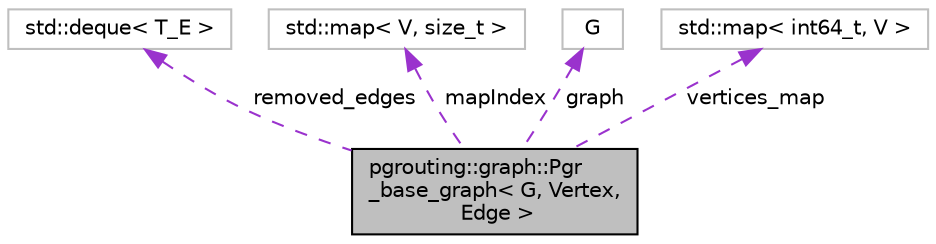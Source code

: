 digraph "pgrouting::graph::Pgr_base_graph&lt; G, Vertex, Edge &gt;"
{
  edge [fontname="Helvetica",fontsize="10",labelfontname="Helvetica",labelfontsize="10"];
  node [fontname="Helvetica",fontsize="10",shape=record];
  Node1 [label="pgrouting::graph::Pgr\l_base_graph\< G, Vertex,\l Edge \>",height=0.2,width=0.4,color="black", fillcolor="grey75", style="filled" fontcolor="black"];
  Node2 -> Node1 [dir="back",color="darkorchid3",fontsize="10",style="dashed",label=" removed_edges" ,fontname="Helvetica"];
  Node2 [label="std::deque\< T_E \>",height=0.2,width=0.4,color="grey75", fillcolor="white", style="filled"];
  Node3 -> Node1 [dir="back",color="darkorchid3",fontsize="10",style="dashed",label=" mapIndex" ,fontname="Helvetica"];
  Node3 [label="std::map\< V, size_t \>",height=0.2,width=0.4,color="grey75", fillcolor="white", style="filled"];
  Node4 -> Node1 [dir="back",color="darkorchid3",fontsize="10",style="dashed",label=" graph" ,fontname="Helvetica"];
  Node4 [label="G",height=0.2,width=0.4,color="grey75", fillcolor="white", style="filled"];
  Node5 -> Node1 [dir="back",color="darkorchid3",fontsize="10",style="dashed",label=" vertices_map" ,fontname="Helvetica"];
  Node5 [label="std::map\< int64_t, V \>",height=0.2,width=0.4,color="grey75", fillcolor="white", style="filled"];
}
